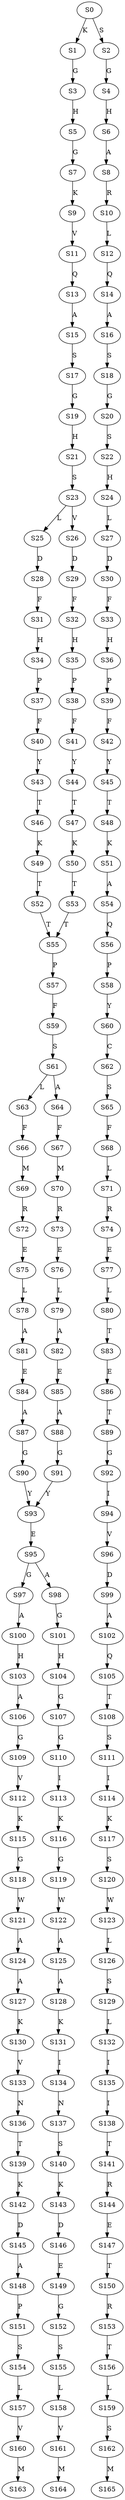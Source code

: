 strict digraph  {
	S0 -> S1 [ label = K ];
	S0 -> S2 [ label = S ];
	S1 -> S3 [ label = G ];
	S2 -> S4 [ label = G ];
	S3 -> S5 [ label = H ];
	S4 -> S6 [ label = H ];
	S5 -> S7 [ label = G ];
	S6 -> S8 [ label = A ];
	S7 -> S9 [ label = K ];
	S8 -> S10 [ label = R ];
	S9 -> S11 [ label = V ];
	S10 -> S12 [ label = L ];
	S11 -> S13 [ label = Q ];
	S12 -> S14 [ label = Q ];
	S13 -> S15 [ label = A ];
	S14 -> S16 [ label = A ];
	S15 -> S17 [ label = S ];
	S16 -> S18 [ label = S ];
	S17 -> S19 [ label = G ];
	S18 -> S20 [ label = G ];
	S19 -> S21 [ label = H ];
	S20 -> S22 [ label = S ];
	S21 -> S23 [ label = S ];
	S22 -> S24 [ label = H ];
	S23 -> S25 [ label = L ];
	S23 -> S26 [ label = V ];
	S24 -> S27 [ label = L ];
	S25 -> S28 [ label = D ];
	S26 -> S29 [ label = D ];
	S27 -> S30 [ label = D ];
	S28 -> S31 [ label = F ];
	S29 -> S32 [ label = F ];
	S30 -> S33 [ label = F ];
	S31 -> S34 [ label = H ];
	S32 -> S35 [ label = H ];
	S33 -> S36 [ label = H ];
	S34 -> S37 [ label = P ];
	S35 -> S38 [ label = P ];
	S36 -> S39 [ label = P ];
	S37 -> S40 [ label = F ];
	S38 -> S41 [ label = F ];
	S39 -> S42 [ label = F ];
	S40 -> S43 [ label = Y ];
	S41 -> S44 [ label = Y ];
	S42 -> S45 [ label = Y ];
	S43 -> S46 [ label = T ];
	S44 -> S47 [ label = T ];
	S45 -> S48 [ label = T ];
	S46 -> S49 [ label = K ];
	S47 -> S50 [ label = K ];
	S48 -> S51 [ label = K ];
	S49 -> S52 [ label = T ];
	S50 -> S53 [ label = T ];
	S51 -> S54 [ label = A ];
	S52 -> S55 [ label = T ];
	S53 -> S55 [ label = T ];
	S54 -> S56 [ label = Q ];
	S55 -> S57 [ label = P ];
	S56 -> S58 [ label = P ];
	S57 -> S59 [ label = F ];
	S58 -> S60 [ label = Y ];
	S59 -> S61 [ label = S ];
	S60 -> S62 [ label = C ];
	S61 -> S63 [ label = L ];
	S61 -> S64 [ label = A ];
	S62 -> S65 [ label = S ];
	S63 -> S66 [ label = F ];
	S64 -> S67 [ label = F ];
	S65 -> S68 [ label = F ];
	S66 -> S69 [ label = M ];
	S67 -> S70 [ label = M ];
	S68 -> S71 [ label = L ];
	S69 -> S72 [ label = R ];
	S70 -> S73 [ label = R ];
	S71 -> S74 [ label = R ];
	S72 -> S75 [ label = E ];
	S73 -> S76 [ label = E ];
	S74 -> S77 [ label = E ];
	S75 -> S78 [ label = L ];
	S76 -> S79 [ label = L ];
	S77 -> S80 [ label = L ];
	S78 -> S81 [ label = A ];
	S79 -> S82 [ label = A ];
	S80 -> S83 [ label = T ];
	S81 -> S84 [ label = E ];
	S82 -> S85 [ label = E ];
	S83 -> S86 [ label = E ];
	S84 -> S87 [ label = A ];
	S85 -> S88 [ label = A ];
	S86 -> S89 [ label = T ];
	S87 -> S90 [ label = G ];
	S88 -> S91 [ label = G ];
	S89 -> S92 [ label = G ];
	S90 -> S93 [ label = Y ];
	S91 -> S93 [ label = Y ];
	S92 -> S94 [ label = I ];
	S93 -> S95 [ label = E ];
	S94 -> S96 [ label = V ];
	S95 -> S97 [ label = G ];
	S95 -> S98 [ label = A ];
	S96 -> S99 [ label = D ];
	S97 -> S100 [ label = A ];
	S98 -> S101 [ label = G ];
	S99 -> S102 [ label = A ];
	S100 -> S103 [ label = H ];
	S101 -> S104 [ label = H ];
	S102 -> S105 [ label = Q ];
	S103 -> S106 [ label = A ];
	S104 -> S107 [ label = G ];
	S105 -> S108 [ label = T ];
	S106 -> S109 [ label = G ];
	S107 -> S110 [ label = G ];
	S108 -> S111 [ label = S ];
	S109 -> S112 [ label = V ];
	S110 -> S113 [ label = I ];
	S111 -> S114 [ label = I ];
	S112 -> S115 [ label = K ];
	S113 -> S116 [ label = K ];
	S114 -> S117 [ label = K ];
	S115 -> S118 [ label = G ];
	S116 -> S119 [ label = G ];
	S117 -> S120 [ label = S ];
	S118 -> S121 [ label = W ];
	S119 -> S122 [ label = W ];
	S120 -> S123 [ label = W ];
	S121 -> S124 [ label = A ];
	S122 -> S125 [ label = A ];
	S123 -> S126 [ label = L ];
	S124 -> S127 [ label = A ];
	S125 -> S128 [ label = A ];
	S126 -> S129 [ label = S ];
	S127 -> S130 [ label = K ];
	S128 -> S131 [ label = K ];
	S129 -> S132 [ label = L ];
	S130 -> S133 [ label = V ];
	S131 -> S134 [ label = I ];
	S132 -> S135 [ label = I ];
	S133 -> S136 [ label = N ];
	S134 -> S137 [ label = N ];
	S135 -> S138 [ label = I ];
	S136 -> S139 [ label = T ];
	S137 -> S140 [ label = S ];
	S138 -> S141 [ label = T ];
	S139 -> S142 [ label = K ];
	S140 -> S143 [ label = K ];
	S141 -> S144 [ label = R ];
	S142 -> S145 [ label = D ];
	S143 -> S146 [ label = D ];
	S144 -> S147 [ label = E ];
	S145 -> S148 [ label = A ];
	S146 -> S149 [ label = E ];
	S147 -> S150 [ label = T ];
	S148 -> S151 [ label = P ];
	S149 -> S152 [ label = G ];
	S150 -> S153 [ label = R ];
	S151 -> S154 [ label = S ];
	S152 -> S155 [ label = S ];
	S153 -> S156 [ label = T ];
	S154 -> S157 [ label = L ];
	S155 -> S158 [ label = L ];
	S156 -> S159 [ label = L ];
	S157 -> S160 [ label = V ];
	S158 -> S161 [ label = V ];
	S159 -> S162 [ label = S ];
	S160 -> S163 [ label = M ];
	S161 -> S164 [ label = M ];
	S162 -> S165 [ label = M ];
}
